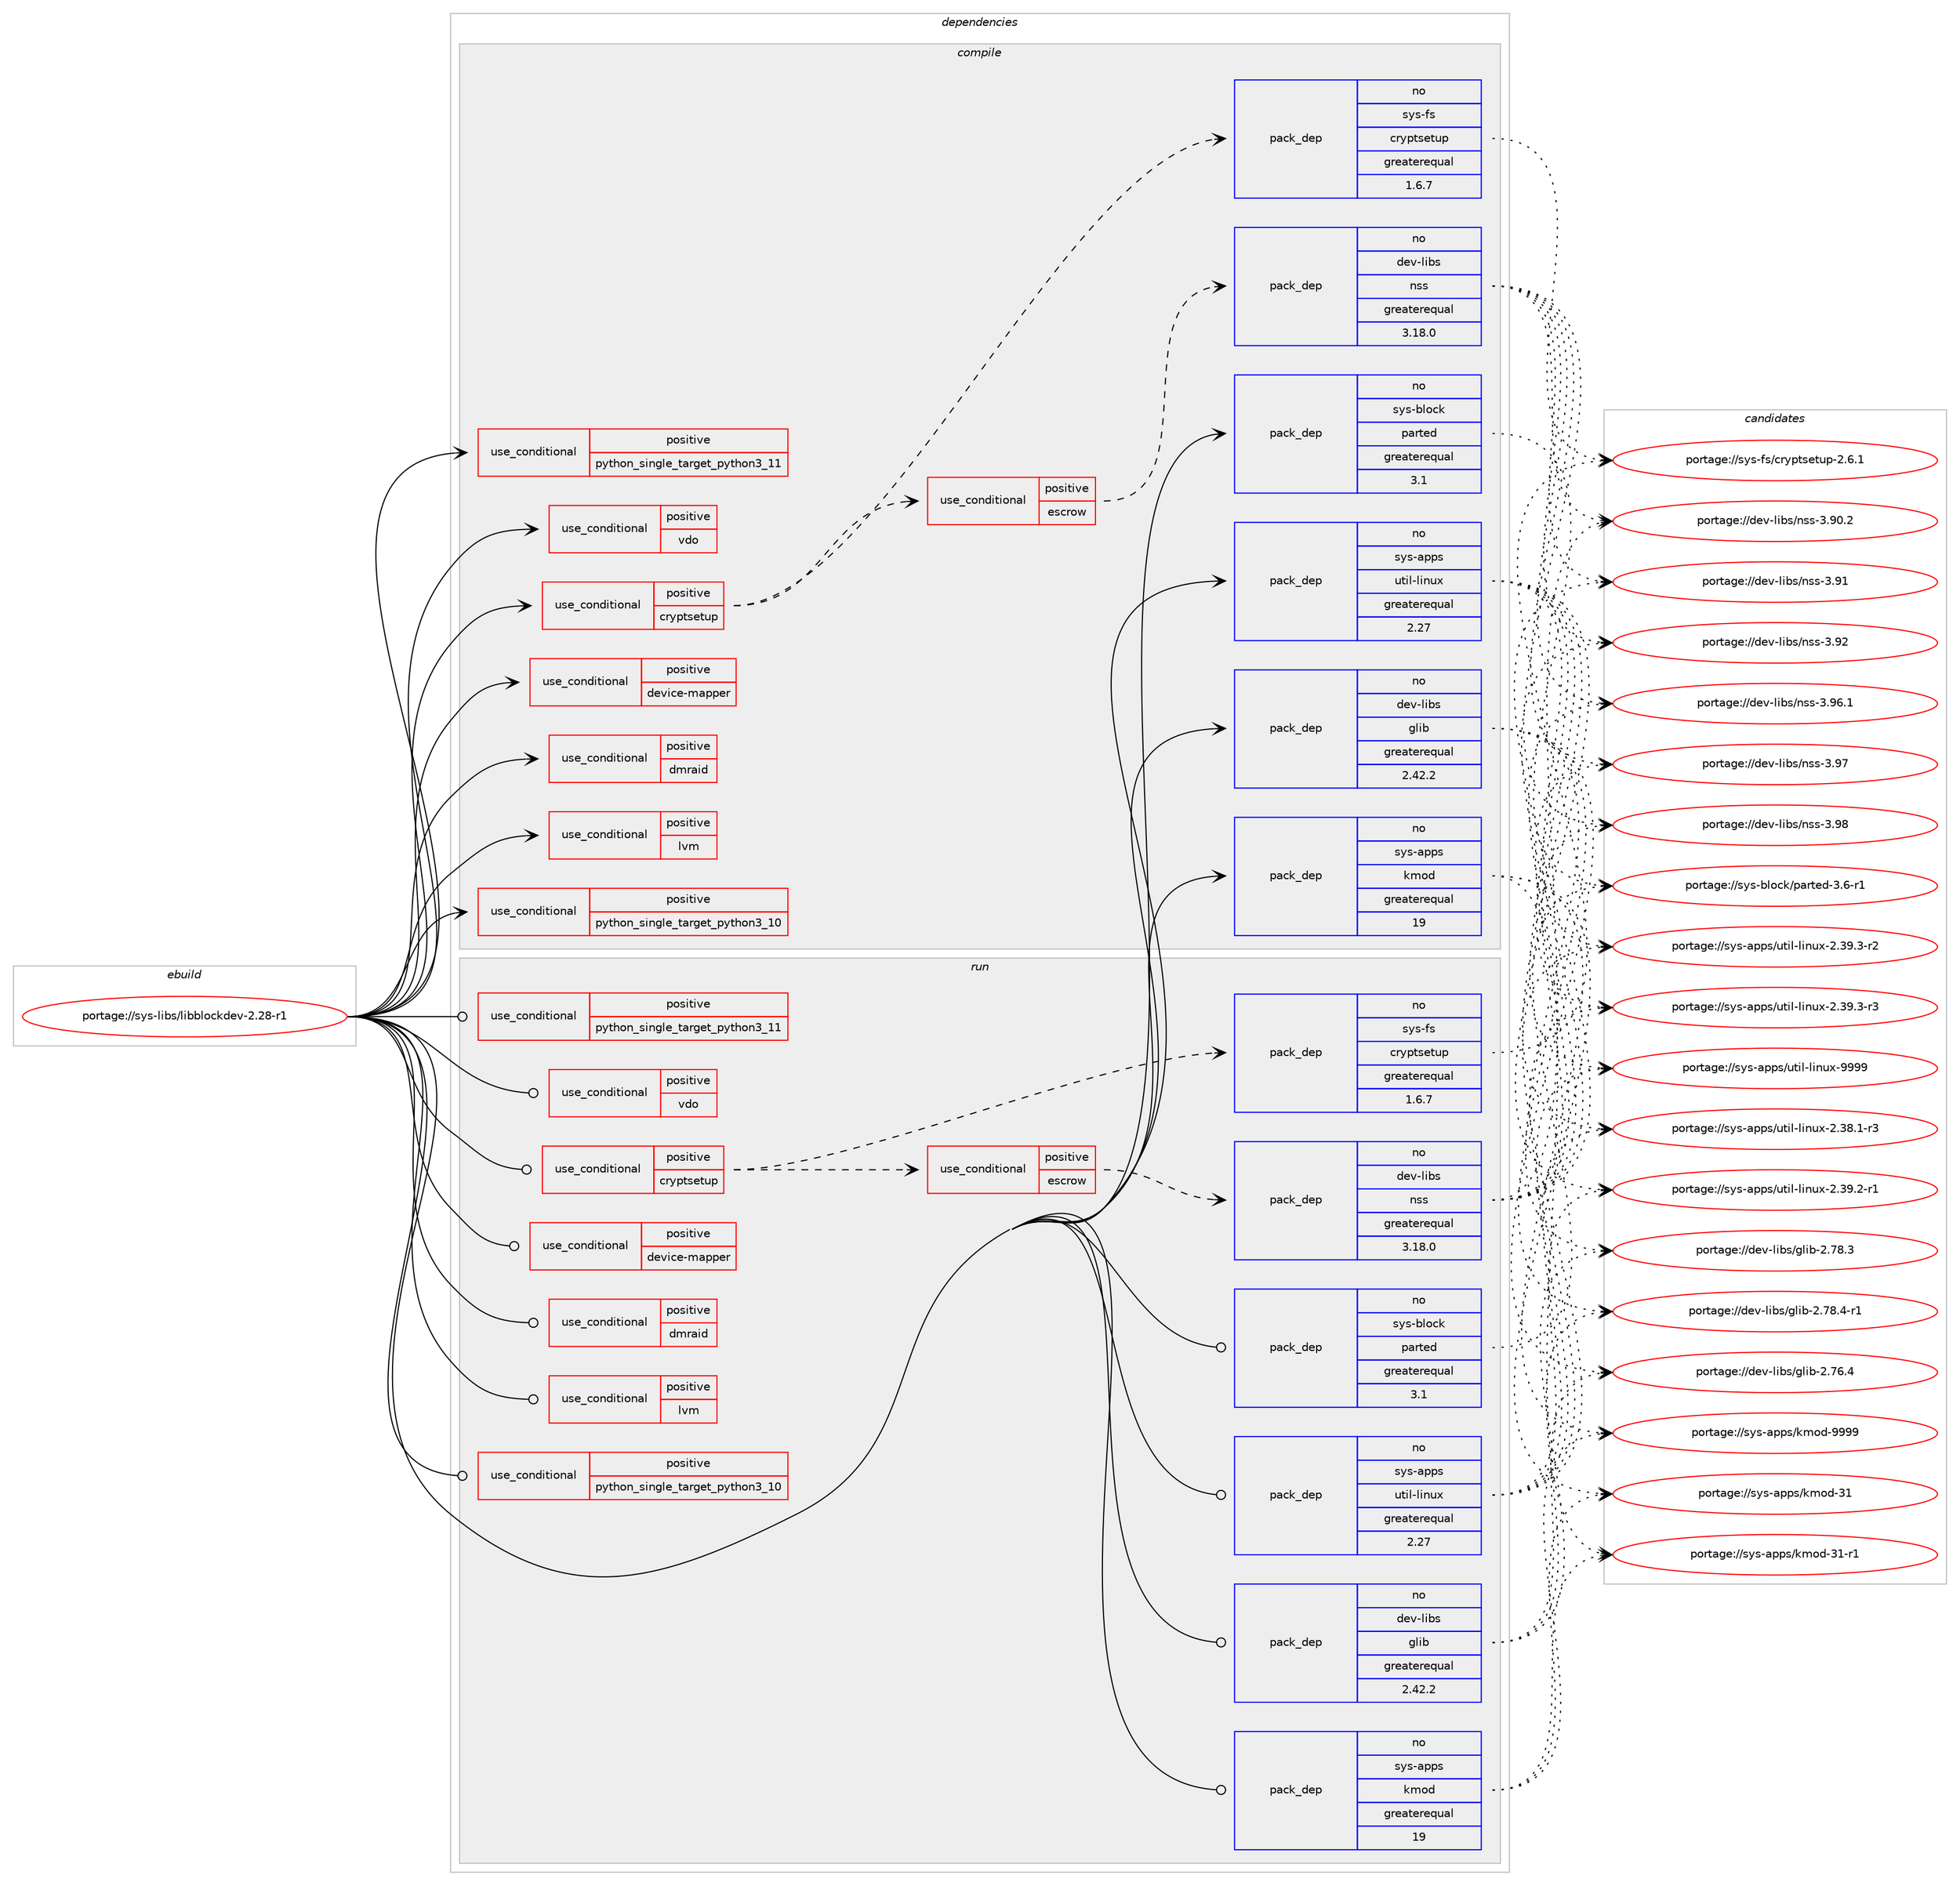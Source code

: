 digraph prolog {

# *************
# Graph options
# *************

newrank=true;
concentrate=true;
compound=true;
graph [rankdir=LR,fontname=Helvetica,fontsize=10,ranksep=1.5];#, ranksep=2.5, nodesep=0.2];
edge  [arrowhead=vee];
node  [fontname=Helvetica,fontsize=10];

# **********
# The ebuild
# **********

subgraph cluster_leftcol {
color=gray;
rank=same;
label=<<i>ebuild</i>>;
id [label="portage://sys-libs/libblockdev-2.28-r1", color=red, width=4, href="../sys-libs/libblockdev-2.28-r1.svg"];
}

# ****************
# The dependencies
# ****************

subgraph cluster_midcol {
color=gray;
label=<<i>dependencies</i>>;
subgraph cluster_compile {
fillcolor="#eeeeee";
style=filled;
label=<<i>compile</i>>;
subgraph cond11323 {
dependency15985 [label=<<TABLE BORDER="0" CELLBORDER="1" CELLSPACING="0" CELLPADDING="4"><TR><TD ROWSPAN="3" CELLPADDING="10">use_conditional</TD></TR><TR><TD>positive</TD></TR><TR><TD>cryptsetup</TD></TR></TABLE>>, shape=none, color=red];
subgraph cond11324 {
dependency15986 [label=<<TABLE BORDER="0" CELLBORDER="1" CELLSPACING="0" CELLPADDING="4"><TR><TD ROWSPAN="3" CELLPADDING="10">use_conditional</TD></TR><TR><TD>positive</TD></TR><TR><TD>escrow</TD></TR></TABLE>>, shape=none, color=red];
subgraph pack4510 {
dependency15987 [label=<<TABLE BORDER="0" CELLBORDER="1" CELLSPACING="0" CELLPADDING="4" WIDTH="220"><TR><TD ROWSPAN="6" CELLPADDING="30">pack_dep</TD></TR><TR><TD WIDTH="110">no</TD></TR><TR><TD>dev-libs</TD></TR><TR><TD>nss</TD></TR><TR><TD>greaterequal</TD></TR><TR><TD>3.18.0</TD></TR></TABLE>>, shape=none, color=blue];
}
dependency15986:e -> dependency15987:w [weight=20,style="dashed",arrowhead="vee"];
# *** BEGIN UNKNOWN DEPENDENCY TYPE (TODO) ***
# dependency15986 -> package_dependency(portage://sys-libs/libblockdev-2.28-r1,install,no,dev-libs,volume_key,none,[,,],[],[])
# *** END UNKNOWN DEPENDENCY TYPE (TODO) ***

}
dependency15985:e -> dependency15986:w [weight=20,style="dashed",arrowhead="vee"];
subgraph pack4511 {
dependency15988 [label=<<TABLE BORDER="0" CELLBORDER="1" CELLSPACING="0" CELLPADDING="4" WIDTH="220"><TR><TD ROWSPAN="6" CELLPADDING="30">pack_dep</TD></TR><TR><TD WIDTH="110">no</TD></TR><TR><TD>sys-fs</TD></TR><TR><TD>cryptsetup</TD></TR><TR><TD>greaterequal</TD></TR><TR><TD>1.6.7</TD></TR></TABLE>>, shape=none, color=blue];
}
dependency15985:e -> dependency15988:w [weight=20,style="dashed",arrowhead="vee"];
}
id:e -> dependency15985:w [weight=20,style="solid",arrowhead="vee"];
subgraph cond11325 {
dependency15989 [label=<<TABLE BORDER="0" CELLBORDER="1" CELLSPACING="0" CELLPADDING="4"><TR><TD ROWSPAN="3" CELLPADDING="10">use_conditional</TD></TR><TR><TD>positive</TD></TR><TR><TD>device-mapper</TD></TR></TABLE>>, shape=none, color=red];
# *** BEGIN UNKNOWN DEPENDENCY TYPE (TODO) ***
# dependency15989 -> package_dependency(portage://sys-libs/libblockdev-2.28-r1,install,no,sys-fs,lvm2,none,[,,],[],[])
# *** END UNKNOWN DEPENDENCY TYPE (TODO) ***

}
id:e -> dependency15989:w [weight=20,style="solid",arrowhead="vee"];
subgraph cond11326 {
dependency15990 [label=<<TABLE BORDER="0" CELLBORDER="1" CELLSPACING="0" CELLPADDING="4"><TR><TD ROWSPAN="3" CELLPADDING="10">use_conditional</TD></TR><TR><TD>positive</TD></TR><TR><TD>dmraid</TD></TR></TABLE>>, shape=none, color=red];
# *** BEGIN UNKNOWN DEPENDENCY TYPE (TODO) ***
# dependency15990 -> package_dependency(portage://sys-libs/libblockdev-2.28-r1,install,no,sys-fs,dmraid,none,[,,],[],[])
# *** END UNKNOWN DEPENDENCY TYPE (TODO) ***

# *** BEGIN UNKNOWN DEPENDENCY TYPE (TODO) ***
# dependency15990 -> package_dependency(portage://sys-libs/libblockdev-2.28-r1,install,no,sys-fs,lvm2,none,[,,],[],[])
# *** END UNKNOWN DEPENDENCY TYPE (TODO) ***

}
id:e -> dependency15990:w [weight=20,style="solid",arrowhead="vee"];
subgraph cond11327 {
dependency15991 [label=<<TABLE BORDER="0" CELLBORDER="1" CELLSPACING="0" CELLPADDING="4"><TR><TD ROWSPAN="3" CELLPADDING="10">use_conditional</TD></TR><TR><TD>positive</TD></TR><TR><TD>lvm</TD></TR></TABLE>>, shape=none, color=red];
# *** BEGIN UNKNOWN DEPENDENCY TYPE (TODO) ***
# dependency15991 -> package_dependency(portage://sys-libs/libblockdev-2.28-r1,install,no,sys-fs,lvm2,none,[,,],[],[])
# *** END UNKNOWN DEPENDENCY TYPE (TODO) ***

# *** BEGIN UNKNOWN DEPENDENCY TYPE (TODO) ***
# dependency15991 -> package_dependency(portage://sys-libs/libblockdev-2.28-r1,install,no,virtual,udev,none,[,,],[],[])
# *** END UNKNOWN DEPENDENCY TYPE (TODO) ***

}
id:e -> dependency15991:w [weight=20,style="solid",arrowhead="vee"];
subgraph cond11328 {
dependency15992 [label=<<TABLE BORDER="0" CELLBORDER="1" CELLSPACING="0" CELLPADDING="4"><TR><TD ROWSPAN="3" CELLPADDING="10">use_conditional</TD></TR><TR><TD>positive</TD></TR><TR><TD>python_single_target_python3_10</TD></TR></TABLE>>, shape=none, color=red];
# *** BEGIN UNKNOWN DEPENDENCY TYPE (TODO) ***
# dependency15992 -> package_dependency(portage://sys-libs/libblockdev-2.28-r1,install,no,dev-lang,python,none,[,,],[slot(3.10)],[])
# *** END UNKNOWN DEPENDENCY TYPE (TODO) ***

}
id:e -> dependency15992:w [weight=20,style="solid",arrowhead="vee"];
subgraph cond11329 {
dependency15993 [label=<<TABLE BORDER="0" CELLBORDER="1" CELLSPACING="0" CELLPADDING="4"><TR><TD ROWSPAN="3" CELLPADDING="10">use_conditional</TD></TR><TR><TD>positive</TD></TR><TR><TD>python_single_target_python3_11</TD></TR></TABLE>>, shape=none, color=red];
# *** BEGIN UNKNOWN DEPENDENCY TYPE (TODO) ***
# dependency15993 -> package_dependency(portage://sys-libs/libblockdev-2.28-r1,install,no,dev-lang,python,none,[,,],[slot(3.11)],[])
# *** END UNKNOWN DEPENDENCY TYPE (TODO) ***

}
id:e -> dependency15993:w [weight=20,style="solid",arrowhead="vee"];
subgraph cond11330 {
dependency15994 [label=<<TABLE BORDER="0" CELLBORDER="1" CELLSPACING="0" CELLPADDING="4"><TR><TD ROWSPAN="3" CELLPADDING="10">use_conditional</TD></TR><TR><TD>positive</TD></TR><TR><TD>vdo</TD></TR></TABLE>>, shape=none, color=red];
# *** BEGIN UNKNOWN DEPENDENCY TYPE (TODO) ***
# dependency15994 -> package_dependency(portage://sys-libs/libblockdev-2.28-r1,install,no,dev-libs,libyaml,none,[,,],[],[])
# *** END UNKNOWN DEPENDENCY TYPE (TODO) ***

}
id:e -> dependency15994:w [weight=20,style="solid",arrowhead="vee"];
subgraph pack4512 {
dependency15995 [label=<<TABLE BORDER="0" CELLBORDER="1" CELLSPACING="0" CELLPADDING="4" WIDTH="220"><TR><TD ROWSPAN="6" CELLPADDING="30">pack_dep</TD></TR><TR><TD WIDTH="110">no</TD></TR><TR><TD>dev-libs</TD></TR><TR><TD>glib</TD></TR><TR><TD>greaterequal</TD></TR><TR><TD>2.42.2</TD></TR></TABLE>>, shape=none, color=blue];
}
id:e -> dependency15995:w [weight=20,style="solid",arrowhead="vee"];
# *** BEGIN UNKNOWN DEPENDENCY TYPE (TODO) ***
# id -> package_dependency(portage://sys-libs/libblockdev-2.28-r1,install,no,dev-libs,libbytesize,none,[,,],[],[])
# *** END UNKNOWN DEPENDENCY TYPE (TODO) ***

subgraph pack4513 {
dependency15996 [label=<<TABLE BORDER="0" CELLBORDER="1" CELLSPACING="0" CELLPADDING="4" WIDTH="220"><TR><TD ROWSPAN="6" CELLPADDING="30">pack_dep</TD></TR><TR><TD WIDTH="110">no</TD></TR><TR><TD>sys-apps</TD></TR><TR><TD>kmod</TD></TR><TR><TD>greaterequal</TD></TR><TR><TD>19</TD></TR></TABLE>>, shape=none, color=blue];
}
id:e -> dependency15996:w [weight=20,style="solid",arrowhead="vee"];
subgraph pack4514 {
dependency15997 [label=<<TABLE BORDER="0" CELLBORDER="1" CELLSPACING="0" CELLPADDING="4" WIDTH="220"><TR><TD ROWSPAN="6" CELLPADDING="30">pack_dep</TD></TR><TR><TD WIDTH="110">no</TD></TR><TR><TD>sys-apps</TD></TR><TR><TD>util-linux</TD></TR><TR><TD>greaterequal</TD></TR><TR><TD>2.27</TD></TR></TABLE>>, shape=none, color=blue];
}
id:e -> dependency15997:w [weight=20,style="solid",arrowhead="vee"];
subgraph pack4515 {
dependency15998 [label=<<TABLE BORDER="0" CELLBORDER="1" CELLSPACING="0" CELLPADDING="4" WIDTH="220"><TR><TD ROWSPAN="6" CELLPADDING="30">pack_dep</TD></TR><TR><TD WIDTH="110">no</TD></TR><TR><TD>sys-block</TD></TR><TR><TD>parted</TD></TR><TR><TD>greaterequal</TD></TR><TR><TD>3.1</TD></TR></TABLE>>, shape=none, color=blue];
}
id:e -> dependency15998:w [weight=20,style="solid",arrowhead="vee"];
}
subgraph cluster_compileandrun {
fillcolor="#eeeeee";
style=filled;
label=<<i>compile and run</i>>;
}
subgraph cluster_run {
fillcolor="#eeeeee";
style=filled;
label=<<i>run</i>>;
subgraph cond11331 {
dependency15999 [label=<<TABLE BORDER="0" CELLBORDER="1" CELLSPACING="0" CELLPADDING="4"><TR><TD ROWSPAN="3" CELLPADDING="10">use_conditional</TD></TR><TR><TD>positive</TD></TR><TR><TD>cryptsetup</TD></TR></TABLE>>, shape=none, color=red];
subgraph cond11332 {
dependency16000 [label=<<TABLE BORDER="0" CELLBORDER="1" CELLSPACING="0" CELLPADDING="4"><TR><TD ROWSPAN="3" CELLPADDING="10">use_conditional</TD></TR><TR><TD>positive</TD></TR><TR><TD>escrow</TD></TR></TABLE>>, shape=none, color=red];
subgraph pack4516 {
dependency16001 [label=<<TABLE BORDER="0" CELLBORDER="1" CELLSPACING="0" CELLPADDING="4" WIDTH="220"><TR><TD ROWSPAN="6" CELLPADDING="30">pack_dep</TD></TR><TR><TD WIDTH="110">no</TD></TR><TR><TD>dev-libs</TD></TR><TR><TD>nss</TD></TR><TR><TD>greaterequal</TD></TR><TR><TD>3.18.0</TD></TR></TABLE>>, shape=none, color=blue];
}
dependency16000:e -> dependency16001:w [weight=20,style="dashed",arrowhead="vee"];
# *** BEGIN UNKNOWN DEPENDENCY TYPE (TODO) ***
# dependency16000 -> package_dependency(portage://sys-libs/libblockdev-2.28-r1,run,no,dev-libs,volume_key,none,[,,],[],[])
# *** END UNKNOWN DEPENDENCY TYPE (TODO) ***

}
dependency15999:e -> dependency16000:w [weight=20,style="dashed",arrowhead="vee"];
subgraph pack4517 {
dependency16002 [label=<<TABLE BORDER="0" CELLBORDER="1" CELLSPACING="0" CELLPADDING="4" WIDTH="220"><TR><TD ROWSPAN="6" CELLPADDING="30">pack_dep</TD></TR><TR><TD WIDTH="110">no</TD></TR><TR><TD>sys-fs</TD></TR><TR><TD>cryptsetup</TD></TR><TR><TD>greaterequal</TD></TR><TR><TD>1.6.7</TD></TR></TABLE>>, shape=none, color=blue];
}
dependency15999:e -> dependency16002:w [weight=20,style="dashed",arrowhead="vee"];
}
id:e -> dependency15999:w [weight=20,style="solid",arrowhead="odot"];
subgraph cond11333 {
dependency16003 [label=<<TABLE BORDER="0" CELLBORDER="1" CELLSPACING="0" CELLPADDING="4"><TR><TD ROWSPAN="3" CELLPADDING="10">use_conditional</TD></TR><TR><TD>positive</TD></TR><TR><TD>device-mapper</TD></TR></TABLE>>, shape=none, color=red];
# *** BEGIN UNKNOWN DEPENDENCY TYPE (TODO) ***
# dependency16003 -> package_dependency(portage://sys-libs/libblockdev-2.28-r1,run,no,sys-fs,lvm2,none,[,,],[],[])
# *** END UNKNOWN DEPENDENCY TYPE (TODO) ***

}
id:e -> dependency16003:w [weight=20,style="solid",arrowhead="odot"];
subgraph cond11334 {
dependency16004 [label=<<TABLE BORDER="0" CELLBORDER="1" CELLSPACING="0" CELLPADDING="4"><TR><TD ROWSPAN="3" CELLPADDING="10">use_conditional</TD></TR><TR><TD>positive</TD></TR><TR><TD>dmraid</TD></TR></TABLE>>, shape=none, color=red];
# *** BEGIN UNKNOWN DEPENDENCY TYPE (TODO) ***
# dependency16004 -> package_dependency(portage://sys-libs/libblockdev-2.28-r1,run,no,sys-fs,dmraid,none,[,,],[],[])
# *** END UNKNOWN DEPENDENCY TYPE (TODO) ***

# *** BEGIN UNKNOWN DEPENDENCY TYPE (TODO) ***
# dependency16004 -> package_dependency(portage://sys-libs/libblockdev-2.28-r1,run,no,sys-fs,lvm2,none,[,,],[],[])
# *** END UNKNOWN DEPENDENCY TYPE (TODO) ***

}
id:e -> dependency16004:w [weight=20,style="solid",arrowhead="odot"];
subgraph cond11335 {
dependency16005 [label=<<TABLE BORDER="0" CELLBORDER="1" CELLSPACING="0" CELLPADDING="4"><TR><TD ROWSPAN="3" CELLPADDING="10">use_conditional</TD></TR><TR><TD>positive</TD></TR><TR><TD>lvm</TD></TR></TABLE>>, shape=none, color=red];
# *** BEGIN UNKNOWN DEPENDENCY TYPE (TODO) ***
# dependency16005 -> package_dependency(portage://sys-libs/libblockdev-2.28-r1,run,no,sys-fs,lvm2,none,[,,],[],[])
# *** END UNKNOWN DEPENDENCY TYPE (TODO) ***

# *** BEGIN UNKNOWN DEPENDENCY TYPE (TODO) ***
# dependency16005 -> package_dependency(portage://sys-libs/libblockdev-2.28-r1,run,no,virtual,udev,none,[,,],[],[])
# *** END UNKNOWN DEPENDENCY TYPE (TODO) ***

}
id:e -> dependency16005:w [weight=20,style="solid",arrowhead="odot"];
subgraph cond11336 {
dependency16006 [label=<<TABLE BORDER="0" CELLBORDER="1" CELLSPACING="0" CELLPADDING="4"><TR><TD ROWSPAN="3" CELLPADDING="10">use_conditional</TD></TR><TR><TD>positive</TD></TR><TR><TD>python_single_target_python3_10</TD></TR></TABLE>>, shape=none, color=red];
# *** BEGIN UNKNOWN DEPENDENCY TYPE (TODO) ***
# dependency16006 -> package_dependency(portage://sys-libs/libblockdev-2.28-r1,run,no,dev-lang,python,none,[,,],[slot(3.10)],[])
# *** END UNKNOWN DEPENDENCY TYPE (TODO) ***

}
id:e -> dependency16006:w [weight=20,style="solid",arrowhead="odot"];
subgraph cond11337 {
dependency16007 [label=<<TABLE BORDER="0" CELLBORDER="1" CELLSPACING="0" CELLPADDING="4"><TR><TD ROWSPAN="3" CELLPADDING="10">use_conditional</TD></TR><TR><TD>positive</TD></TR><TR><TD>python_single_target_python3_11</TD></TR></TABLE>>, shape=none, color=red];
# *** BEGIN UNKNOWN DEPENDENCY TYPE (TODO) ***
# dependency16007 -> package_dependency(portage://sys-libs/libblockdev-2.28-r1,run,no,dev-lang,python,none,[,,],[slot(3.11)],[])
# *** END UNKNOWN DEPENDENCY TYPE (TODO) ***

}
id:e -> dependency16007:w [weight=20,style="solid",arrowhead="odot"];
subgraph cond11338 {
dependency16008 [label=<<TABLE BORDER="0" CELLBORDER="1" CELLSPACING="0" CELLPADDING="4"><TR><TD ROWSPAN="3" CELLPADDING="10">use_conditional</TD></TR><TR><TD>positive</TD></TR><TR><TD>vdo</TD></TR></TABLE>>, shape=none, color=red];
# *** BEGIN UNKNOWN DEPENDENCY TYPE (TODO) ***
# dependency16008 -> package_dependency(portage://sys-libs/libblockdev-2.28-r1,run,no,dev-libs,libyaml,none,[,,],[],[])
# *** END UNKNOWN DEPENDENCY TYPE (TODO) ***

}
id:e -> dependency16008:w [weight=20,style="solid",arrowhead="odot"];
subgraph pack4518 {
dependency16009 [label=<<TABLE BORDER="0" CELLBORDER="1" CELLSPACING="0" CELLPADDING="4" WIDTH="220"><TR><TD ROWSPAN="6" CELLPADDING="30">pack_dep</TD></TR><TR><TD WIDTH="110">no</TD></TR><TR><TD>dev-libs</TD></TR><TR><TD>glib</TD></TR><TR><TD>greaterequal</TD></TR><TR><TD>2.42.2</TD></TR></TABLE>>, shape=none, color=blue];
}
id:e -> dependency16009:w [weight=20,style="solid",arrowhead="odot"];
# *** BEGIN UNKNOWN DEPENDENCY TYPE (TODO) ***
# id -> package_dependency(portage://sys-libs/libblockdev-2.28-r1,run,no,dev-libs,libbytesize,none,[,,],[],[])
# *** END UNKNOWN DEPENDENCY TYPE (TODO) ***

subgraph pack4519 {
dependency16010 [label=<<TABLE BORDER="0" CELLBORDER="1" CELLSPACING="0" CELLPADDING="4" WIDTH="220"><TR><TD ROWSPAN="6" CELLPADDING="30">pack_dep</TD></TR><TR><TD WIDTH="110">no</TD></TR><TR><TD>sys-apps</TD></TR><TR><TD>kmod</TD></TR><TR><TD>greaterequal</TD></TR><TR><TD>19</TD></TR></TABLE>>, shape=none, color=blue];
}
id:e -> dependency16010:w [weight=20,style="solid",arrowhead="odot"];
subgraph pack4520 {
dependency16011 [label=<<TABLE BORDER="0" CELLBORDER="1" CELLSPACING="0" CELLPADDING="4" WIDTH="220"><TR><TD ROWSPAN="6" CELLPADDING="30">pack_dep</TD></TR><TR><TD WIDTH="110">no</TD></TR><TR><TD>sys-apps</TD></TR><TR><TD>util-linux</TD></TR><TR><TD>greaterequal</TD></TR><TR><TD>2.27</TD></TR></TABLE>>, shape=none, color=blue];
}
id:e -> dependency16011:w [weight=20,style="solid",arrowhead="odot"];
subgraph pack4521 {
dependency16012 [label=<<TABLE BORDER="0" CELLBORDER="1" CELLSPACING="0" CELLPADDING="4" WIDTH="220"><TR><TD ROWSPAN="6" CELLPADDING="30">pack_dep</TD></TR><TR><TD WIDTH="110">no</TD></TR><TR><TD>sys-block</TD></TR><TR><TD>parted</TD></TR><TR><TD>greaterequal</TD></TR><TR><TD>3.1</TD></TR></TABLE>>, shape=none, color=blue];
}
id:e -> dependency16012:w [weight=20,style="solid",arrowhead="odot"];
}
}

# **************
# The candidates
# **************

subgraph cluster_choices {
rank=same;
color=gray;
label=<<i>candidates</i>>;

subgraph choice4510 {
color=black;
nodesep=1;
choice10010111845108105981154711011511545514657484650 [label="portage://dev-libs/nss-3.90.2", color=red, width=4,href="../dev-libs/nss-3.90.2.svg"];
choice1001011184510810598115471101151154551465749 [label="portage://dev-libs/nss-3.91", color=red, width=4,href="../dev-libs/nss-3.91.svg"];
choice1001011184510810598115471101151154551465750 [label="portage://dev-libs/nss-3.92", color=red, width=4,href="../dev-libs/nss-3.92.svg"];
choice10010111845108105981154711011511545514657544649 [label="portage://dev-libs/nss-3.96.1", color=red, width=4,href="../dev-libs/nss-3.96.1.svg"];
choice1001011184510810598115471101151154551465755 [label="portage://dev-libs/nss-3.97", color=red, width=4,href="../dev-libs/nss-3.97.svg"];
choice1001011184510810598115471101151154551465756 [label="portage://dev-libs/nss-3.98", color=red, width=4,href="../dev-libs/nss-3.98.svg"];
dependency15987:e -> choice10010111845108105981154711011511545514657484650:w [style=dotted,weight="100"];
dependency15987:e -> choice1001011184510810598115471101151154551465749:w [style=dotted,weight="100"];
dependency15987:e -> choice1001011184510810598115471101151154551465750:w [style=dotted,weight="100"];
dependency15987:e -> choice10010111845108105981154711011511545514657544649:w [style=dotted,weight="100"];
dependency15987:e -> choice1001011184510810598115471101151154551465755:w [style=dotted,weight="100"];
dependency15987:e -> choice1001011184510810598115471101151154551465756:w [style=dotted,weight="100"];
}
subgraph choice4511 {
color=black;
nodesep=1;
choice115121115451021154799114121112116115101116117112455046544649 [label="portage://sys-fs/cryptsetup-2.6.1", color=red, width=4,href="../sys-fs/cryptsetup-2.6.1.svg"];
dependency15988:e -> choice115121115451021154799114121112116115101116117112455046544649:w [style=dotted,weight="100"];
}
subgraph choice4512 {
color=black;
nodesep=1;
choice1001011184510810598115471031081059845504655544652 [label="portage://dev-libs/glib-2.76.4", color=red, width=4,href="../dev-libs/glib-2.76.4.svg"];
choice1001011184510810598115471031081059845504655564651 [label="portage://dev-libs/glib-2.78.3", color=red, width=4,href="../dev-libs/glib-2.78.3.svg"];
choice10010111845108105981154710310810598455046555646524511449 [label="portage://dev-libs/glib-2.78.4-r1", color=red, width=4,href="../dev-libs/glib-2.78.4-r1.svg"];
dependency15995:e -> choice1001011184510810598115471031081059845504655544652:w [style=dotted,weight="100"];
dependency15995:e -> choice1001011184510810598115471031081059845504655564651:w [style=dotted,weight="100"];
dependency15995:e -> choice10010111845108105981154710310810598455046555646524511449:w [style=dotted,weight="100"];
}
subgraph choice4513 {
color=black;
nodesep=1;
choice115121115459711211211547107109111100455149 [label="portage://sys-apps/kmod-31", color=red, width=4,href="../sys-apps/kmod-31.svg"];
choice1151211154597112112115471071091111004551494511449 [label="portage://sys-apps/kmod-31-r1", color=red, width=4,href="../sys-apps/kmod-31-r1.svg"];
choice1151211154597112112115471071091111004557575757 [label="portage://sys-apps/kmod-9999", color=red, width=4,href="../sys-apps/kmod-9999.svg"];
dependency15996:e -> choice115121115459711211211547107109111100455149:w [style=dotted,weight="100"];
dependency15996:e -> choice1151211154597112112115471071091111004551494511449:w [style=dotted,weight="100"];
dependency15996:e -> choice1151211154597112112115471071091111004557575757:w [style=dotted,weight="100"];
}
subgraph choice4514 {
color=black;
nodesep=1;
choice11512111545971121121154711711610510845108105110117120455046515646494511451 [label="portage://sys-apps/util-linux-2.38.1-r3", color=red, width=4,href="../sys-apps/util-linux-2.38.1-r3.svg"];
choice11512111545971121121154711711610510845108105110117120455046515746504511449 [label="portage://sys-apps/util-linux-2.39.2-r1", color=red, width=4,href="../sys-apps/util-linux-2.39.2-r1.svg"];
choice11512111545971121121154711711610510845108105110117120455046515746514511450 [label="portage://sys-apps/util-linux-2.39.3-r2", color=red, width=4,href="../sys-apps/util-linux-2.39.3-r2.svg"];
choice11512111545971121121154711711610510845108105110117120455046515746514511451 [label="portage://sys-apps/util-linux-2.39.3-r3", color=red, width=4,href="../sys-apps/util-linux-2.39.3-r3.svg"];
choice115121115459711211211547117116105108451081051101171204557575757 [label="portage://sys-apps/util-linux-9999", color=red, width=4,href="../sys-apps/util-linux-9999.svg"];
dependency15997:e -> choice11512111545971121121154711711610510845108105110117120455046515646494511451:w [style=dotted,weight="100"];
dependency15997:e -> choice11512111545971121121154711711610510845108105110117120455046515746504511449:w [style=dotted,weight="100"];
dependency15997:e -> choice11512111545971121121154711711610510845108105110117120455046515746514511450:w [style=dotted,weight="100"];
dependency15997:e -> choice11512111545971121121154711711610510845108105110117120455046515746514511451:w [style=dotted,weight="100"];
dependency15997:e -> choice115121115459711211211547117116105108451081051101171204557575757:w [style=dotted,weight="100"];
}
subgraph choice4515 {
color=black;
nodesep=1;
choice1151211154598108111991074711297114116101100455146544511449 [label="portage://sys-block/parted-3.6-r1", color=red, width=4,href="../sys-block/parted-3.6-r1.svg"];
dependency15998:e -> choice1151211154598108111991074711297114116101100455146544511449:w [style=dotted,weight="100"];
}
subgraph choice4516 {
color=black;
nodesep=1;
choice10010111845108105981154711011511545514657484650 [label="portage://dev-libs/nss-3.90.2", color=red, width=4,href="../dev-libs/nss-3.90.2.svg"];
choice1001011184510810598115471101151154551465749 [label="portage://dev-libs/nss-3.91", color=red, width=4,href="../dev-libs/nss-3.91.svg"];
choice1001011184510810598115471101151154551465750 [label="portage://dev-libs/nss-3.92", color=red, width=4,href="../dev-libs/nss-3.92.svg"];
choice10010111845108105981154711011511545514657544649 [label="portage://dev-libs/nss-3.96.1", color=red, width=4,href="../dev-libs/nss-3.96.1.svg"];
choice1001011184510810598115471101151154551465755 [label="portage://dev-libs/nss-3.97", color=red, width=4,href="../dev-libs/nss-3.97.svg"];
choice1001011184510810598115471101151154551465756 [label="portage://dev-libs/nss-3.98", color=red, width=4,href="../dev-libs/nss-3.98.svg"];
dependency16001:e -> choice10010111845108105981154711011511545514657484650:w [style=dotted,weight="100"];
dependency16001:e -> choice1001011184510810598115471101151154551465749:w [style=dotted,weight="100"];
dependency16001:e -> choice1001011184510810598115471101151154551465750:w [style=dotted,weight="100"];
dependency16001:e -> choice10010111845108105981154711011511545514657544649:w [style=dotted,weight="100"];
dependency16001:e -> choice1001011184510810598115471101151154551465755:w [style=dotted,weight="100"];
dependency16001:e -> choice1001011184510810598115471101151154551465756:w [style=dotted,weight="100"];
}
subgraph choice4517 {
color=black;
nodesep=1;
choice115121115451021154799114121112116115101116117112455046544649 [label="portage://sys-fs/cryptsetup-2.6.1", color=red, width=4,href="../sys-fs/cryptsetup-2.6.1.svg"];
dependency16002:e -> choice115121115451021154799114121112116115101116117112455046544649:w [style=dotted,weight="100"];
}
subgraph choice4518 {
color=black;
nodesep=1;
choice1001011184510810598115471031081059845504655544652 [label="portage://dev-libs/glib-2.76.4", color=red, width=4,href="../dev-libs/glib-2.76.4.svg"];
choice1001011184510810598115471031081059845504655564651 [label="portage://dev-libs/glib-2.78.3", color=red, width=4,href="../dev-libs/glib-2.78.3.svg"];
choice10010111845108105981154710310810598455046555646524511449 [label="portage://dev-libs/glib-2.78.4-r1", color=red, width=4,href="../dev-libs/glib-2.78.4-r1.svg"];
dependency16009:e -> choice1001011184510810598115471031081059845504655544652:w [style=dotted,weight="100"];
dependency16009:e -> choice1001011184510810598115471031081059845504655564651:w [style=dotted,weight="100"];
dependency16009:e -> choice10010111845108105981154710310810598455046555646524511449:w [style=dotted,weight="100"];
}
subgraph choice4519 {
color=black;
nodesep=1;
choice115121115459711211211547107109111100455149 [label="portage://sys-apps/kmod-31", color=red, width=4,href="../sys-apps/kmod-31.svg"];
choice1151211154597112112115471071091111004551494511449 [label="portage://sys-apps/kmod-31-r1", color=red, width=4,href="../sys-apps/kmod-31-r1.svg"];
choice1151211154597112112115471071091111004557575757 [label="portage://sys-apps/kmod-9999", color=red, width=4,href="../sys-apps/kmod-9999.svg"];
dependency16010:e -> choice115121115459711211211547107109111100455149:w [style=dotted,weight="100"];
dependency16010:e -> choice1151211154597112112115471071091111004551494511449:w [style=dotted,weight="100"];
dependency16010:e -> choice1151211154597112112115471071091111004557575757:w [style=dotted,weight="100"];
}
subgraph choice4520 {
color=black;
nodesep=1;
choice11512111545971121121154711711610510845108105110117120455046515646494511451 [label="portage://sys-apps/util-linux-2.38.1-r3", color=red, width=4,href="../sys-apps/util-linux-2.38.1-r3.svg"];
choice11512111545971121121154711711610510845108105110117120455046515746504511449 [label="portage://sys-apps/util-linux-2.39.2-r1", color=red, width=4,href="../sys-apps/util-linux-2.39.2-r1.svg"];
choice11512111545971121121154711711610510845108105110117120455046515746514511450 [label="portage://sys-apps/util-linux-2.39.3-r2", color=red, width=4,href="../sys-apps/util-linux-2.39.3-r2.svg"];
choice11512111545971121121154711711610510845108105110117120455046515746514511451 [label="portage://sys-apps/util-linux-2.39.3-r3", color=red, width=4,href="../sys-apps/util-linux-2.39.3-r3.svg"];
choice115121115459711211211547117116105108451081051101171204557575757 [label="portage://sys-apps/util-linux-9999", color=red, width=4,href="../sys-apps/util-linux-9999.svg"];
dependency16011:e -> choice11512111545971121121154711711610510845108105110117120455046515646494511451:w [style=dotted,weight="100"];
dependency16011:e -> choice11512111545971121121154711711610510845108105110117120455046515746504511449:w [style=dotted,weight="100"];
dependency16011:e -> choice11512111545971121121154711711610510845108105110117120455046515746514511450:w [style=dotted,weight="100"];
dependency16011:e -> choice11512111545971121121154711711610510845108105110117120455046515746514511451:w [style=dotted,weight="100"];
dependency16011:e -> choice115121115459711211211547117116105108451081051101171204557575757:w [style=dotted,weight="100"];
}
subgraph choice4521 {
color=black;
nodesep=1;
choice1151211154598108111991074711297114116101100455146544511449 [label="portage://sys-block/parted-3.6-r1", color=red, width=4,href="../sys-block/parted-3.6-r1.svg"];
dependency16012:e -> choice1151211154598108111991074711297114116101100455146544511449:w [style=dotted,weight="100"];
}
}

}
